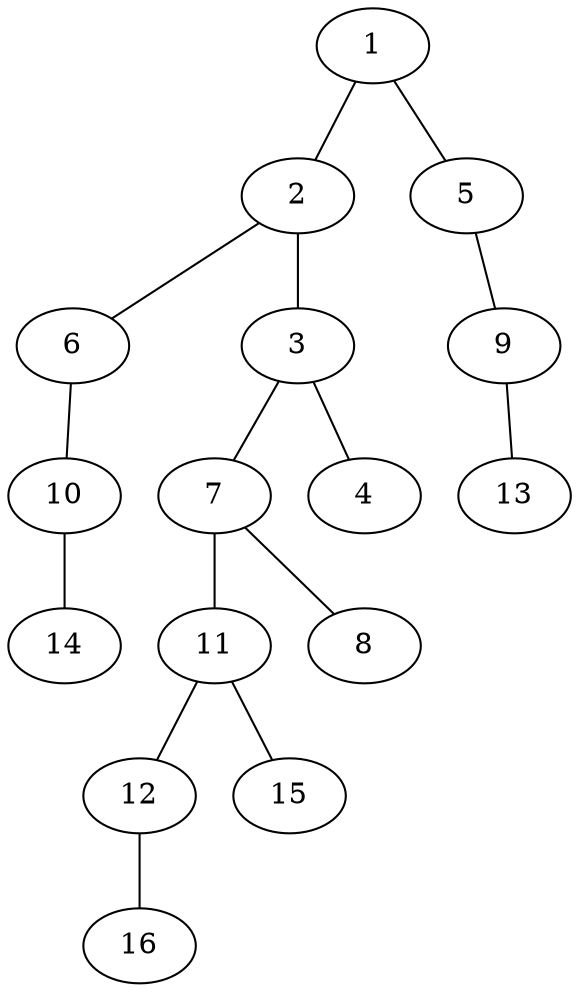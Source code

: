 graph arbol_dijkstra_G_1 {
    1;
    2;
    6;
    3;
    7;
    4;
    5;
    10;
    11;
    8;
    12;
    9;
    14;
    16;
    13;
    15;
    1 -- 2;
    2 -- 3;
    3 -- 4;
    1 -- 5;
    2 -- 6;
    3 -- 7;
    7 -- 8;
    5 -- 9;
    6 -- 10;
    7 -- 11;
    11 -- 12;
    9 -- 13;
    10 -- 14;
    11 -- 15;
    12 -- 16;
}